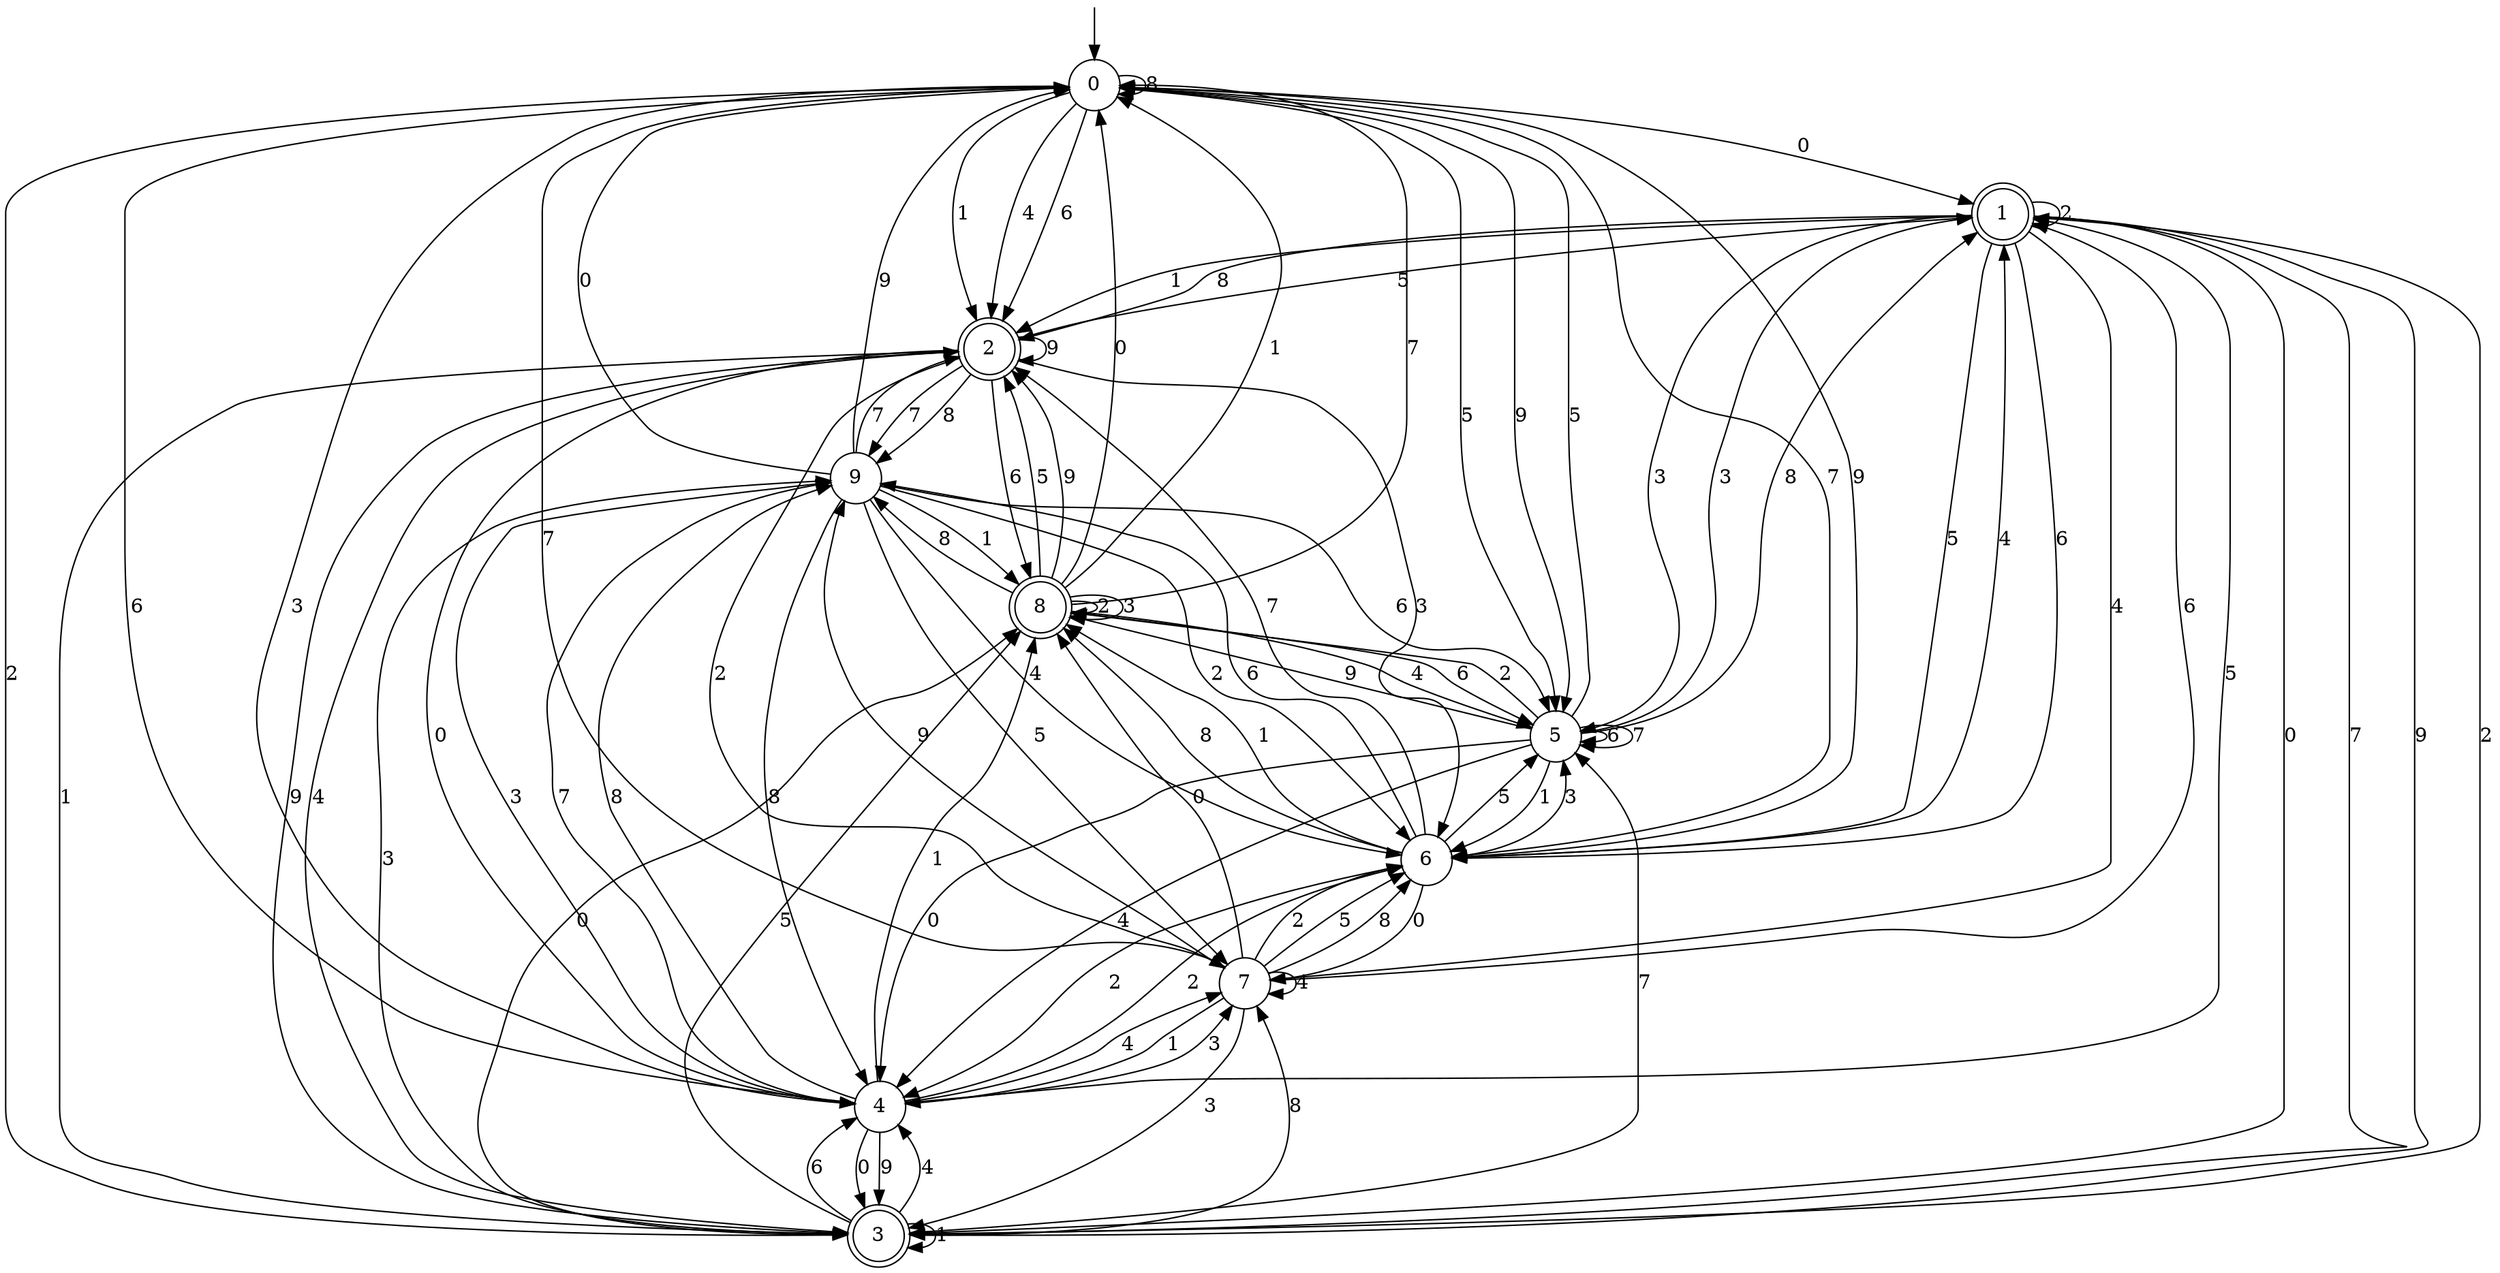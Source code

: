 digraph g {

	s0 [shape="circle" label="0"];
	s1 [shape="doublecircle" label="1"];
	s2 [shape="doublecircle" label="2"];
	s3 [shape="doublecircle" label="3"];
	s4 [shape="circle" label="4"];
	s5 [shape="circle" label="5"];
	s6 [shape="circle" label="6"];
	s7 [shape="circle" label="7"];
	s8 [shape="doublecircle" label="8"];
	s9 [shape="circle" label="9"];
	s0 -> s1 [label="0"];
	s0 -> s2 [label="1"];
	s0 -> s3 [label="2"];
	s0 -> s4 [label="3"];
	s0 -> s2 [label="4"];
	s0 -> s5 [label="5"];
	s0 -> s2 [label="6"];
	s0 -> s6 [label="7"];
	s0 -> s0 [label="8"];
	s0 -> s5 [label="9"];
	s1 -> s3 [label="0"];
	s1 -> s2 [label="1"];
	s1 -> s1 [label="2"];
	s1 -> s5 [label="3"];
	s1 -> s7 [label="4"];
	s1 -> s6 [label="5"];
	s1 -> s6 [label="6"];
	s1 -> s3 [label="7"];
	s1 -> s2 [label="8"];
	s1 -> s3 [label="9"];
	s2 -> s4 [label="0"];
	s2 -> s3 [label="1"];
	s2 -> s7 [label="2"];
	s2 -> s6 [label="3"];
	s2 -> s3 [label="4"];
	s2 -> s1 [label="5"];
	s2 -> s8 [label="6"];
	s2 -> s9 [label="7"];
	s2 -> s9 [label="8"];
	s2 -> s2 [label="9"];
	s3 -> s8 [label="0"];
	s3 -> s3 [label="1"];
	s3 -> s1 [label="2"];
	s3 -> s9 [label="3"];
	s3 -> s4 [label="4"];
	s3 -> s8 [label="5"];
	s3 -> s4 [label="6"];
	s3 -> s5 [label="7"];
	s3 -> s7 [label="8"];
	s3 -> s2 [label="9"];
	s4 -> s3 [label="0"];
	s4 -> s8 [label="1"];
	s4 -> s6 [label="2"];
	s4 -> s7 [label="3"];
	s4 -> s7 [label="4"];
	s4 -> s1 [label="5"];
	s4 -> s0 [label="6"];
	s4 -> s9 [label="7"];
	s4 -> s9 [label="8"];
	s4 -> s3 [label="9"];
	s5 -> s4 [label="0"];
	s5 -> s6 [label="1"];
	s5 -> s8 [label="2"];
	s5 -> s1 [label="3"];
	s5 -> s4 [label="4"];
	s5 -> s0 [label="5"];
	s5 -> s5 [label="6"];
	s5 -> s5 [label="7"];
	s5 -> s1 [label="8"];
	s5 -> s8 [label="9"];
	s6 -> s7 [label="0"];
	s6 -> s8 [label="1"];
	s6 -> s4 [label="2"];
	s6 -> s5 [label="3"];
	s6 -> s1 [label="4"];
	s6 -> s5 [label="5"];
	s6 -> s9 [label="6"];
	s6 -> s2 [label="7"];
	s6 -> s8 [label="8"];
	s6 -> s0 [label="9"];
	s7 -> s8 [label="0"];
	s7 -> s4 [label="1"];
	s7 -> s6 [label="2"];
	s7 -> s3 [label="3"];
	s7 -> s7 [label="4"];
	s7 -> s6 [label="5"];
	s7 -> s1 [label="6"];
	s7 -> s0 [label="7"];
	s7 -> s6 [label="8"];
	s7 -> s9 [label="9"];
	s8 -> s0 [label="0"];
	s8 -> s0 [label="1"];
	s8 -> s8 [label="2"];
	s8 -> s8 [label="3"];
	s8 -> s5 [label="4"];
	s8 -> s2 [label="5"];
	s8 -> s5 [label="6"];
	s8 -> s0 [label="7"];
	s8 -> s9 [label="8"];
	s8 -> s2 [label="9"];
	s9 -> s0 [label="0"];
	s9 -> s8 [label="1"];
	s9 -> s6 [label="2"];
	s9 -> s4 [label="3"];
	s9 -> s6 [label="4"];
	s9 -> s7 [label="5"];
	s9 -> s5 [label="6"];
	s9 -> s2 [label="7"];
	s9 -> s4 [label="8"];
	s9 -> s0 [label="9"];

__start0 [label="" shape="none" width="0" height="0"];
__start0 -> s0;

}
